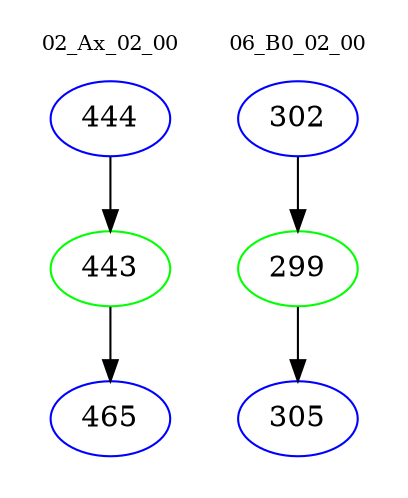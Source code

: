 digraph{
subgraph cluster_0 {
color = white
label = "02_Ax_02_00";
fontsize=10;
T0_444 [label="444", color="blue"]
T0_444 -> T0_443 [color="black"]
T0_443 [label="443", color="green"]
T0_443 -> T0_465 [color="black"]
T0_465 [label="465", color="blue"]
}
subgraph cluster_1 {
color = white
label = "06_B0_02_00";
fontsize=10;
T1_302 [label="302", color="blue"]
T1_302 -> T1_299 [color="black"]
T1_299 [label="299", color="green"]
T1_299 -> T1_305 [color="black"]
T1_305 [label="305", color="blue"]
}
}
